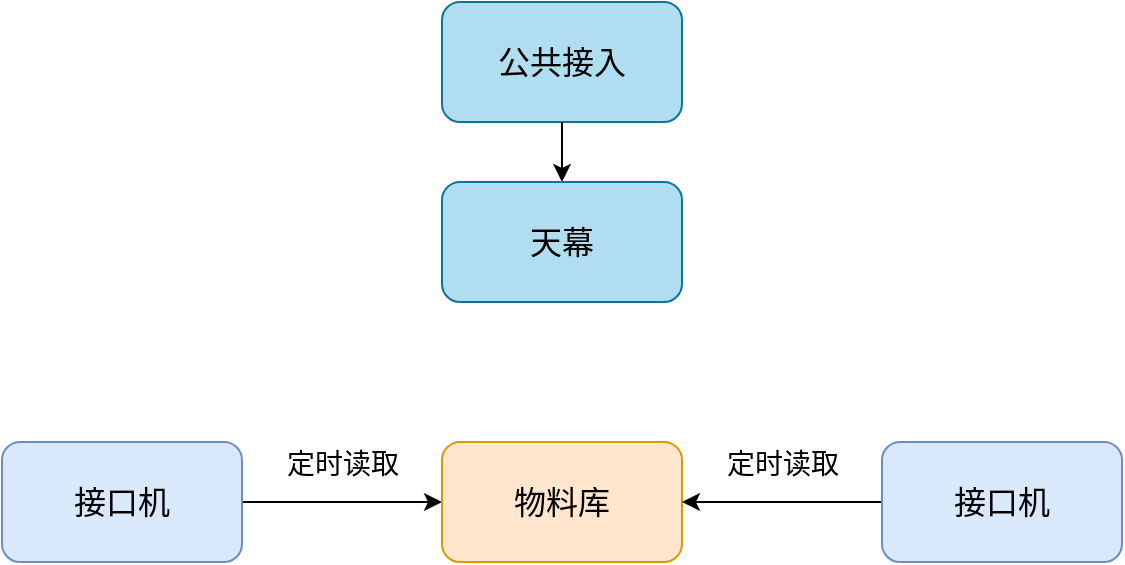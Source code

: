 <mxfile version="20.6.2" type="github">
  <diagram id="g9lIh40SCM5yrg_2Grmj" name="第 1 页">
    <mxGraphModel dx="1422" dy="786" grid="1" gridSize="10" guides="1" tooltips="1" connect="1" arrows="1" fold="1" page="1" pageScale="1" pageWidth="827" pageHeight="1169" math="0" shadow="0">
      <root>
        <mxCell id="0" />
        <mxCell id="1" parent="0" />
        <mxCell id="cMaKHw8jRYIHUP9vU9VQ-1" value="&lt;font style=&quot;font-size: 16px;&quot;&gt;公共接入&lt;/font&gt;" style="rounded=1;whiteSpace=wrap;html=1;fillColor=#b1ddf0;strokeColor=#10739e;fontFamily=Verdana;" vertex="1" parent="1">
          <mxGeometry x="340" y="50" width="120" height="60" as="geometry" />
        </mxCell>
        <mxCell id="cMaKHw8jRYIHUP9vU9VQ-2" value="" style="endArrow=classic;html=1;rounded=0;fontFamily=Verdana;fontSize=16;exitX=0.5;exitY=1;exitDx=0;exitDy=0;" edge="1" parent="1" source="cMaKHw8jRYIHUP9vU9VQ-1">
          <mxGeometry width="50" height="50" relative="1" as="geometry">
            <mxPoint x="390" y="430" as="sourcePoint" />
            <mxPoint x="400" y="140" as="targetPoint" />
          </mxGeometry>
        </mxCell>
        <mxCell id="cMaKHw8jRYIHUP9vU9VQ-4" value="天幕" style="rounded=1;whiteSpace=wrap;html=1;fontFamily=Verdana;fontSize=16;fillColor=#b1ddf0;strokeColor=#10739e;" vertex="1" parent="1">
          <mxGeometry x="340" y="140" width="120" height="60" as="geometry" />
        </mxCell>
        <mxCell id="cMaKHw8jRYIHUP9vU9VQ-8" value="" style="edgeStyle=orthogonalEdgeStyle;rounded=0;orthogonalLoop=1;jettySize=auto;html=1;fontFamily=Verdana;fontSize=16;" edge="1" parent="1" source="cMaKHw8jRYIHUP9vU9VQ-5" target="cMaKHw8jRYIHUP9vU9VQ-6">
          <mxGeometry relative="1" as="geometry" />
        </mxCell>
        <mxCell id="cMaKHw8jRYIHUP9vU9VQ-5" value="接口机" style="rounded=1;whiteSpace=wrap;html=1;fontFamily=Verdana;fontSize=16;fillColor=#dae8fc;strokeColor=#6c8ebf;" vertex="1" parent="1">
          <mxGeometry x="120" y="270" width="120" height="60" as="geometry" />
        </mxCell>
        <mxCell id="cMaKHw8jRYIHUP9vU9VQ-6" value="物料库" style="rounded=1;whiteSpace=wrap;html=1;fontFamily=Verdana;fontSize=16;fillColor=#ffe6cc;strokeColor=#d79b00;" vertex="1" parent="1">
          <mxGeometry x="340" y="270" width="120" height="60" as="geometry" />
        </mxCell>
        <mxCell id="cMaKHw8jRYIHUP9vU9VQ-11" value="" style="edgeStyle=orthogonalEdgeStyle;rounded=0;orthogonalLoop=1;jettySize=auto;html=1;fontFamily=Verdana;fontSize=14;" edge="1" parent="1" source="cMaKHw8jRYIHUP9vU9VQ-7" target="cMaKHw8jRYIHUP9vU9VQ-6">
          <mxGeometry relative="1" as="geometry" />
        </mxCell>
        <mxCell id="cMaKHw8jRYIHUP9vU9VQ-7" value="接口机" style="rounded=1;whiteSpace=wrap;html=1;fontFamily=Verdana;fontSize=16;fillColor=#dae8fc;strokeColor=#6c8ebf;" vertex="1" parent="1">
          <mxGeometry x="560" y="270" width="120" height="60" as="geometry" />
        </mxCell>
        <mxCell id="cMaKHw8jRYIHUP9vU9VQ-10" value="&lt;font style=&quot;font-size: 14px;&quot;&gt;定时读取&lt;/font&gt;" style="text;strokeColor=none;fillColor=none;html=1;fontSize=16;fontStyle=0;verticalAlign=middle;align=center;fontFamily=Verdana;" vertex="1" parent="1">
          <mxGeometry x="240" y="260" width="100" height="40" as="geometry" />
        </mxCell>
        <mxCell id="cMaKHw8jRYIHUP9vU9VQ-12" value="&lt;font style=&quot;font-size: 14px;&quot;&gt;定时读取&lt;/font&gt;" style="text;strokeColor=none;fillColor=none;html=1;fontSize=16;fontStyle=0;verticalAlign=middle;align=center;fontFamily=Verdana;" vertex="1" parent="1">
          <mxGeometry x="460" y="260" width="100" height="40" as="geometry" />
        </mxCell>
      </root>
    </mxGraphModel>
  </diagram>
</mxfile>

